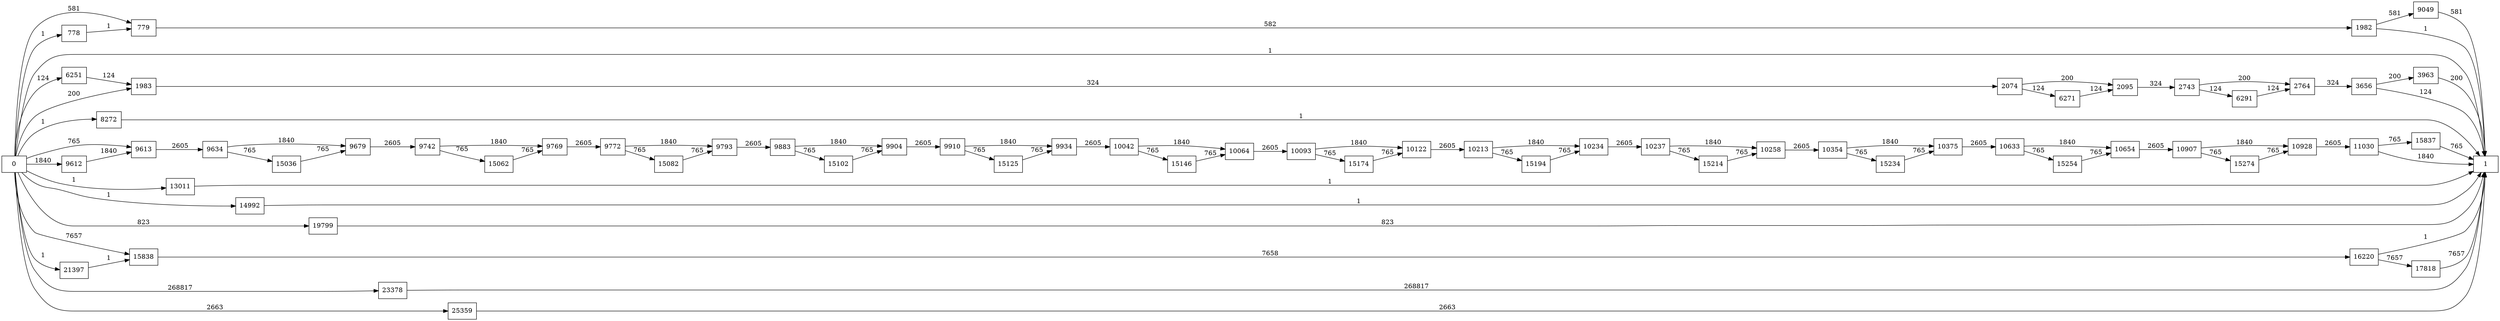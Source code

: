 digraph {
	graph [rankdir=LR]
	node [shape=rectangle]
	778 -> 779 [label=1]
	779 -> 1982 [label=582]
	1982 -> 1 [label=1]
	1982 -> 9049 [label=581]
	1983 -> 2074 [label=324]
	2074 -> 2095 [label=200]
	2074 -> 6271 [label=124]
	2095 -> 2743 [label=324]
	2743 -> 2764 [label=200]
	2743 -> 6291 [label=124]
	2764 -> 3656 [label=324]
	3656 -> 1 [label=124]
	3656 -> 3963 [label=200]
	3963 -> 1 [label=200]
	6251 -> 1983 [label=124]
	6271 -> 2095 [label=124]
	6291 -> 2764 [label=124]
	8272 -> 1 [label=1]
	9049 -> 1 [label=581]
	9612 -> 9613 [label=1840]
	9613 -> 9634 [label=2605]
	9634 -> 9679 [label=1840]
	9634 -> 15036 [label=765]
	9679 -> 9742 [label=2605]
	9742 -> 9769 [label=1840]
	9742 -> 15062 [label=765]
	9769 -> 9772 [label=2605]
	9772 -> 9793 [label=1840]
	9772 -> 15082 [label=765]
	9793 -> 9883 [label=2605]
	9883 -> 9904 [label=1840]
	9883 -> 15102 [label=765]
	9904 -> 9910 [label=2605]
	9910 -> 9934 [label=1840]
	9910 -> 15125 [label=765]
	9934 -> 10042 [label=2605]
	10042 -> 10064 [label=1840]
	10042 -> 15146 [label=765]
	10064 -> 10093 [label=2605]
	10093 -> 10122 [label=1840]
	10093 -> 15174 [label=765]
	10122 -> 10213 [label=2605]
	10213 -> 10234 [label=1840]
	10213 -> 15194 [label=765]
	10234 -> 10237 [label=2605]
	10237 -> 10258 [label=1840]
	10237 -> 15214 [label=765]
	10258 -> 10354 [label=2605]
	10354 -> 10375 [label=1840]
	10354 -> 15234 [label=765]
	10375 -> 10633 [label=2605]
	10633 -> 10654 [label=1840]
	10633 -> 15254 [label=765]
	10654 -> 10907 [label=2605]
	10907 -> 10928 [label=1840]
	10907 -> 15274 [label=765]
	10928 -> 11030 [label=2605]
	11030 -> 1 [label=1840]
	11030 -> 15837 [label=765]
	13011 -> 1 [label=1]
	14992 -> 1 [label=1]
	15036 -> 9679 [label=765]
	15062 -> 9769 [label=765]
	15082 -> 9793 [label=765]
	15102 -> 9904 [label=765]
	15125 -> 9934 [label=765]
	15146 -> 10064 [label=765]
	15174 -> 10122 [label=765]
	15194 -> 10234 [label=765]
	15214 -> 10258 [label=765]
	15234 -> 10375 [label=765]
	15254 -> 10654 [label=765]
	15274 -> 10928 [label=765]
	15837 -> 1 [label=765]
	15838 -> 16220 [label=7658]
	16220 -> 1 [label=1]
	16220 -> 17818 [label=7657]
	17818 -> 1 [label=7657]
	19799 -> 1 [label=823]
	21397 -> 15838 [label=1]
	23378 -> 1 [label=268817]
	25359 -> 1 [label=2663]
	0 -> 1983 [label=200]
	0 -> 779 [label=581]
	0 -> 9613 [label=765]
	0 -> 15838 [label=7657]
	0 -> 778 [label=1]
	0 -> 1 [label=1]
	0 -> 6251 [label=124]
	0 -> 8272 [label=1]
	0 -> 9612 [label=1840]
	0 -> 13011 [label=1]
	0 -> 14992 [label=1]
	0 -> 19799 [label=823]
	0 -> 21397 [label=1]
	0 -> 23378 [label=268817]
	0 -> 25359 [label=2663]
}
